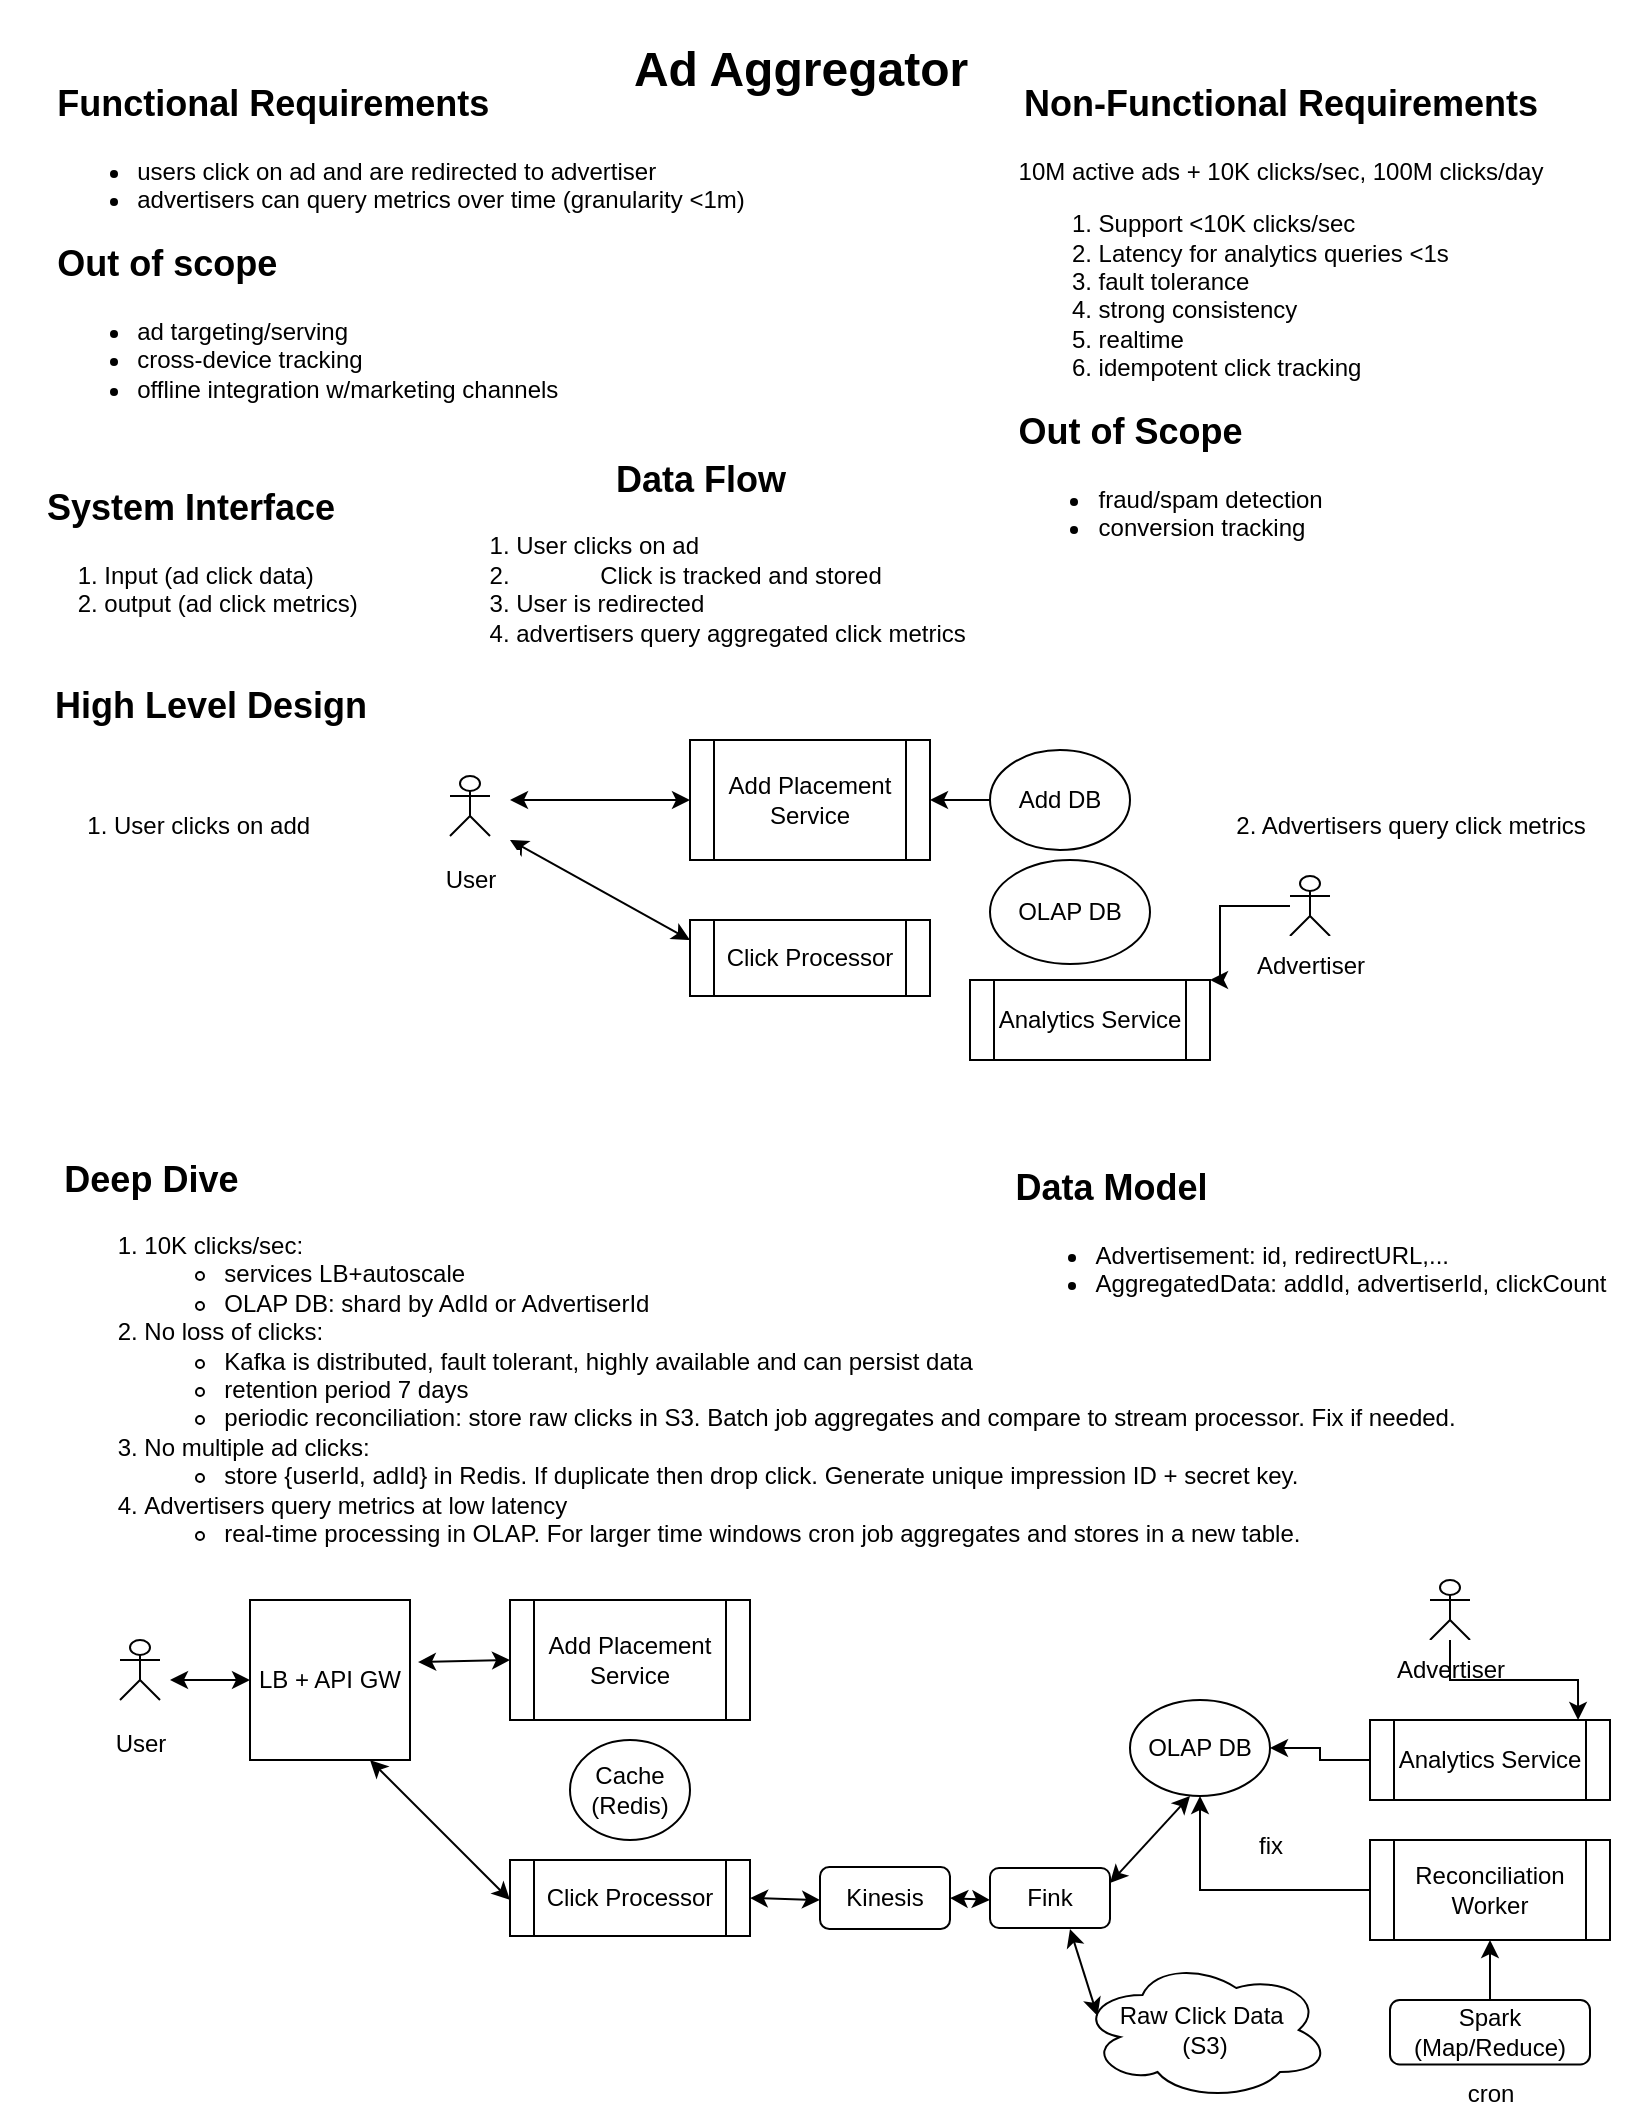 <mxfile version="26.2.14">
  <diagram name="Page-1" id="DeLP3k0KMG2PH7q6J_mw">
    <mxGraphModel dx="1205" dy="784" grid="1" gridSize="10" guides="1" tooltips="1" connect="1" arrows="1" fold="1" page="1" pageScale="1" pageWidth="850" pageHeight="1100" math="0" shadow="0">
      <root>
        <mxCell id="0" />
        <mxCell id="1" parent="0" />
        <mxCell id="ItXA_61CWnjTCcT5c4l9-1" value="&lt;h1&gt;Ad Aggregator&lt;/h1&gt;" style="text;html=1;align=center;verticalAlign=middle;resizable=0;points=[];autosize=1;strokeColor=none;fillColor=none;" vertex="1" parent="1">
          <mxGeometry x="320" y="20" width="190" height="70" as="geometry" />
        </mxCell>
        <mxCell id="ItXA_61CWnjTCcT5c4l9-2" value="&lt;h2 style=&quot;text-align: left;&quot;&gt;Functional Requirements&lt;/h2&gt;&lt;div&gt;&lt;ul&gt;&lt;li style=&quot;text-align: left;&quot;&gt;users click on ad and are redirected to advertiser&lt;/li&gt;&lt;li style=&quot;text-align: left;&quot;&gt;advertisers can query metrics over time (granularity &amp;lt;1m)&lt;/li&gt;&lt;/ul&gt;&lt;h2 style=&quot;text-align: left;&quot;&gt;Out of scope&lt;/h2&gt;&lt;/div&gt;&lt;div style=&quot;&quot;&gt;&lt;ul&gt;&lt;li style=&quot;text-align: left;&quot;&gt;ad targeting/serving&lt;/li&gt;&lt;li style=&quot;text-align: left;&quot;&gt;cross-device tracking&lt;/li&gt;&lt;li style=&quot;text-align: left;&quot;&gt;offline integration w/marketing channels&lt;/li&gt;&lt;/ul&gt;&lt;/div&gt;" style="text;html=1;align=center;verticalAlign=middle;resizable=0;points=[];autosize=1;strokeColor=none;fillColor=none;" vertex="1" parent="1">
          <mxGeometry x="30" y="40" width="370" height="200" as="geometry" />
        </mxCell>
        <mxCell id="ItXA_61CWnjTCcT5c4l9-3" value="&lt;h2&gt;Non-Functional Requirements&lt;/h2&gt;&lt;div&gt;10M active ads + 10K clicks/sec, 100M clicks/day&lt;/div&gt;&lt;div&gt;&lt;ol&gt;&lt;li style=&quot;text-align: left;&quot;&gt;Support &amp;lt;10K clicks/sec&lt;/li&gt;&lt;li style=&quot;text-align: left;&quot;&gt;Latency for analytics queries &amp;lt;1s&lt;/li&gt;&lt;li style=&quot;text-align: left;&quot;&gt;fault tolerance&lt;/li&gt;&lt;li style=&quot;text-align: left;&quot;&gt;strong consistency&lt;/li&gt;&lt;li style=&quot;text-align: left;&quot;&gt;realtime&lt;/li&gt;&lt;li style=&quot;text-align: left;&quot;&gt;idempotent click tracking&lt;/li&gt;&lt;/ol&gt;&lt;h2 style=&quot;text-align: left;&quot;&gt;Out of Scope&lt;/h2&gt;&lt;/div&gt;&lt;div&gt;&lt;ul&gt;&lt;li style=&quot;text-align: left;&quot;&gt;fraud/spam detection&lt;/li&gt;&lt;li style=&quot;text-align: left;&quot;&gt;conversion tracking&lt;/li&gt;&lt;/ul&gt;&lt;/div&gt;" style="text;html=1;align=center;verticalAlign=middle;resizable=0;points=[];autosize=1;strokeColor=none;fillColor=none;" vertex="1" parent="1">
          <mxGeometry x="510" y="40" width="290" height="270" as="geometry" />
        </mxCell>
        <mxCell id="ItXA_61CWnjTCcT5c4l9-4" value="&lt;h2&gt;System Interface&lt;/h2&gt;&lt;div&gt;&lt;ol&gt;&lt;li style=&quot;text-align: left;&quot;&gt;&lt;span style=&quot;background-color: transparent; color: light-dark(rgb(0, 0, 0), rgb(255, 255, 255));&quot;&gt;Input (ad click data)&lt;/span&gt;&lt;/li&gt;&lt;li style=&quot;text-align: left;&quot;&gt;&lt;span style=&quot;background-color: transparent; color: light-dark(rgb(0, 0, 0), rgb(255, 255, 255));&quot;&gt;output (ad click metrics)&lt;/span&gt;&lt;/li&gt;&lt;/ol&gt;&lt;/div&gt;" style="text;html=1;align=center;verticalAlign=middle;resizable=0;points=[];autosize=1;strokeColor=none;fillColor=none;" vertex="1" parent="1">
          <mxGeometry x="15" y="240" width="190" height="110" as="geometry" />
        </mxCell>
        <mxCell id="ItXA_61CWnjTCcT5c4l9-5" value="&lt;h2&gt;Data Flow&lt;/h2&gt;&lt;div&gt;&lt;ol&gt;&lt;li style=&quot;text-align: left;&quot;&gt;User clicks on ad&lt;/li&gt;&lt;li&gt;Click is tracked and stored&lt;/li&gt;&lt;li style=&quot;text-align: left;&quot;&gt;User is redirected&lt;/li&gt;&lt;li style=&quot;text-align: left;&quot;&gt;advertisers query aggregated click metrics&lt;/li&gt;&lt;/ol&gt;&lt;/div&gt;" style="text;html=1;align=center;verticalAlign=middle;resizable=0;points=[];autosize=1;strokeColor=none;fillColor=none;" vertex="1" parent="1">
          <mxGeometry x="220" y="230" width="290" height="130" as="geometry" />
        </mxCell>
        <mxCell id="ItXA_61CWnjTCcT5c4l9-6" value="&lt;h2&gt;High Level Design&lt;/h2&gt;" style="text;html=1;align=center;verticalAlign=middle;resizable=0;points=[];autosize=1;strokeColor=none;fillColor=none;" vertex="1" parent="1">
          <mxGeometry x="30" y="343" width="180" height="60" as="geometry" />
        </mxCell>
        <mxCell id="ItXA_61CWnjTCcT5c4l9-7" value="&lt;ol&gt;&lt;li&gt;User clicks on add&lt;/li&gt;&lt;/ol&gt;" style="text;html=1;align=left;verticalAlign=middle;resizable=0;points=[];autosize=1;strokeColor=none;fillColor=none;" vertex="1" parent="1">
          <mxGeometry x="30" y="408" width="160" height="50" as="geometry" />
        </mxCell>
        <mxCell id="ItXA_61CWnjTCcT5c4l9-8" value="Actor" style="shape=umlActor;verticalLabelPosition=bottom;verticalAlign=top;html=1;outlineConnect=0;" vertex="1" parent="1">
          <mxGeometry x="240" y="408" width="20" height="30" as="geometry" />
        </mxCell>
        <mxCell id="ItXA_61CWnjTCcT5c4l9-9" value="Add Placement Service" style="shape=process;whiteSpace=wrap;html=1;backgroundOutline=1;" vertex="1" parent="1">
          <mxGeometry x="360" y="390" width="120" height="60" as="geometry" />
        </mxCell>
        <mxCell id="ItXA_61CWnjTCcT5c4l9-12" value="" style="edgeStyle=orthogonalEdgeStyle;rounded=0;orthogonalLoop=1;jettySize=auto;html=1;" edge="1" parent="1" source="ItXA_61CWnjTCcT5c4l9-10" target="ItXA_61CWnjTCcT5c4l9-9">
          <mxGeometry relative="1" as="geometry" />
        </mxCell>
        <mxCell id="ItXA_61CWnjTCcT5c4l9-10" value="Add DB" style="ellipse;whiteSpace=wrap;html=1;" vertex="1" parent="1">
          <mxGeometry x="510" y="395" width="70" height="50" as="geometry" />
        </mxCell>
        <mxCell id="ItXA_61CWnjTCcT5c4l9-13" value="" style="endArrow=classic;startArrow=classic;html=1;rounded=0;" edge="1" parent="1">
          <mxGeometry width="50" height="50" relative="1" as="geometry">
            <mxPoint x="270" y="420" as="sourcePoint" />
            <mxPoint x="360" y="420" as="targetPoint" />
          </mxGeometry>
        </mxCell>
        <mxCell id="ItXA_61CWnjTCcT5c4l9-14" value="Click Processor" style="shape=process;whiteSpace=wrap;html=1;backgroundOutline=1;" vertex="1" parent="1">
          <mxGeometry x="360" y="480" width="120" height="38" as="geometry" />
        </mxCell>
        <mxCell id="ItXA_61CWnjTCcT5c4l9-15" value="" style="endArrow=classic;startArrow=classic;html=1;rounded=0;" edge="1" parent="1">
          <mxGeometry width="50" height="50" relative="1" as="geometry">
            <mxPoint x="270" y="440" as="sourcePoint" />
            <mxPoint x="360" y="490" as="targetPoint" />
          </mxGeometry>
        </mxCell>
        <mxCell id="ItXA_61CWnjTCcT5c4l9-17" value="2. Advertisers query click metrics" style="text;html=1;align=center;verticalAlign=middle;resizable=0;points=[];autosize=1;strokeColor=none;fillColor=none;" vertex="1" parent="1">
          <mxGeometry x="620" y="418" width="200" height="30" as="geometry" />
        </mxCell>
        <mxCell id="ItXA_61CWnjTCcT5c4l9-27" value="" style="edgeStyle=orthogonalEdgeStyle;rounded=0;orthogonalLoop=1;jettySize=auto;html=1;" edge="1" parent="1" source="ItXA_61CWnjTCcT5c4l9-19" target="ItXA_61CWnjTCcT5c4l9-22">
          <mxGeometry relative="1" as="geometry">
            <Array as="points">
              <mxPoint x="625" y="473" />
              <mxPoint x="625" y="510" />
            </Array>
          </mxGeometry>
        </mxCell>
        <mxCell id="ItXA_61CWnjTCcT5c4l9-19" value="Actor" style="shape=umlActor;verticalLabelPosition=bottom;verticalAlign=top;html=1;outlineConnect=0;" vertex="1" parent="1">
          <mxGeometry x="660" y="458" width="20" height="30" as="geometry" />
        </mxCell>
        <mxCell id="ItXA_61CWnjTCcT5c4l9-20" value="Advertiser" style="text;html=1;align=center;verticalAlign=middle;resizable=0;points=[];autosize=1;strokeColor=none;fillColor=default;" vertex="1" parent="1">
          <mxGeometry x="630" y="488" width="80" height="30" as="geometry" />
        </mxCell>
        <mxCell id="ItXA_61CWnjTCcT5c4l9-21" value="User" style="text;html=1;align=center;verticalAlign=middle;resizable=0;points=[];autosize=1;strokeColor=none;fillColor=default;" vertex="1" parent="1">
          <mxGeometry x="225" y="445" width="50" height="30" as="geometry" />
        </mxCell>
        <mxCell id="ItXA_61CWnjTCcT5c4l9-22" value="Analytics Service" style="shape=process;whiteSpace=wrap;html=1;backgroundOutline=1;" vertex="1" parent="1">
          <mxGeometry x="500" y="510" width="120" height="40" as="geometry" />
        </mxCell>
        <mxCell id="ItXA_61CWnjTCcT5c4l9-23" value="OLAP DB" style="ellipse;whiteSpace=wrap;html=1;" vertex="1" parent="1">
          <mxGeometry x="510" y="450" width="80" height="52" as="geometry" />
        </mxCell>
        <mxCell id="ItXA_61CWnjTCcT5c4l9-28" value="&lt;h2 style=&quot;text-align: left;&quot;&gt;Deep Dive&lt;/h2&gt;&lt;div&gt;&lt;ol&gt;&lt;li style=&quot;text-align: left;&quot;&gt;10K clicks/sec:&lt;/li&gt;&lt;ul&gt;&lt;li style=&quot;text-align: left;&quot;&gt;services LB+autoscale&lt;/li&gt;&lt;li style=&quot;text-align: left;&quot;&gt;OLAP DB: shard by AdId or AdvertiserId&lt;/li&gt;&lt;/ul&gt;&lt;li style=&quot;text-align: left;&quot;&gt;No loss of clicks:&lt;/li&gt;&lt;ul&gt;&lt;li style=&quot;text-align: left;&quot;&gt;Kafka is distributed, fault tolerant, highly available and can persist data&lt;/li&gt;&lt;li style=&quot;text-align: left;&quot;&gt;retention period 7 days&lt;/li&gt;&lt;li style=&quot;text-align: left;&quot;&gt;periodic reconciliation: store raw clicks in S3. Batch job aggregates and compare to stream processor. Fix if needed.&lt;/li&gt;&lt;/ul&gt;&lt;li style=&quot;text-align: left;&quot;&gt;No multiple ad clicks:&lt;/li&gt;&lt;ul&gt;&lt;li style=&quot;text-align: left;&quot;&gt;store {userId, adId} in Redis. If duplicate then drop click. Generate unique impression ID + secret key.&lt;/li&gt;&lt;/ul&gt;&lt;li style=&quot;text-align: left;&quot;&gt;Advertisers query metrics at low latency&lt;/li&gt;&lt;ul&gt;&lt;li style=&quot;text-align: left;&quot;&gt;real-time processing in OLAP. For larger time windows cron job aggregates and stores in a new table.&lt;/li&gt;&lt;/ul&gt;&lt;/ol&gt;&lt;/div&gt;" style="text;html=1;align=center;verticalAlign=middle;whiteSpace=wrap;rounded=0;" vertex="1" parent="1">
          <mxGeometry x="30" y="640" width="730" height="110" as="geometry" />
        </mxCell>
        <mxCell id="ItXA_61CWnjTCcT5c4l9-30" value="&lt;h2 style=&quot;text-align: left;&quot;&gt;Data Model&lt;/h2&gt;&lt;div&gt;&lt;ul&gt;&lt;li style=&quot;text-align: left;&quot;&gt;Advertisement: id, redirectURL,...&lt;/li&gt;&lt;li style=&quot;text-align: left;&quot;&gt;AggregatedData: addId, advertiserId, clickCount&lt;/li&gt;&lt;/ul&gt;&lt;/div&gt;" style="text;html=1;align=center;verticalAlign=middle;resizable=0;points=[];autosize=1;strokeColor=none;fillColor=none;" vertex="1" parent="1">
          <mxGeometry x="510" y="580" width="320" height="110" as="geometry" />
        </mxCell>
        <mxCell id="ItXA_61CWnjTCcT5c4l9-31" value="Actor" style="shape=umlActor;verticalLabelPosition=bottom;verticalAlign=top;html=1;outlineConnect=0;" vertex="1" parent="1">
          <mxGeometry x="75" y="840" width="20" height="30" as="geometry" />
        </mxCell>
        <mxCell id="ItXA_61CWnjTCcT5c4l9-32" value="User" style="text;html=1;align=center;verticalAlign=middle;resizable=0;points=[];autosize=1;strokeColor=none;fillColor=default;" vertex="1" parent="1">
          <mxGeometry x="60" y="877" width="50" height="30" as="geometry" />
        </mxCell>
        <mxCell id="ItXA_61CWnjTCcT5c4l9-33" value="" style="endArrow=classic;startArrow=classic;html=1;rounded=0;" edge="1" parent="1" target="ItXA_61CWnjTCcT5c4l9-34">
          <mxGeometry width="50" height="50" relative="1" as="geometry">
            <mxPoint x="100" y="860" as="sourcePoint" />
            <mxPoint x="180" y="860" as="targetPoint" />
          </mxGeometry>
        </mxCell>
        <mxCell id="ItXA_61CWnjTCcT5c4l9-34" value="LB + API GW" style="whiteSpace=wrap;html=1;aspect=fixed;" vertex="1" parent="1">
          <mxGeometry x="140" y="820" width="80" height="80" as="geometry" />
        </mxCell>
        <mxCell id="ItXA_61CWnjTCcT5c4l9-36" value="Add Placement Service" style="shape=process;whiteSpace=wrap;html=1;backgroundOutline=1;" vertex="1" parent="1">
          <mxGeometry x="270" y="820" width="120" height="60" as="geometry" />
        </mxCell>
        <mxCell id="ItXA_61CWnjTCcT5c4l9-37" value="Click Processor" style="shape=process;whiteSpace=wrap;html=1;backgroundOutline=1;" vertex="1" parent="1">
          <mxGeometry x="270" y="950" width="120" height="38" as="geometry" />
        </mxCell>
        <mxCell id="ItXA_61CWnjTCcT5c4l9-38" value="Cache (Redis)" style="ellipse;whiteSpace=wrap;html=1;" vertex="1" parent="1">
          <mxGeometry x="300" y="890" width="60" height="50" as="geometry" />
        </mxCell>
        <mxCell id="ItXA_61CWnjTCcT5c4l9-39" value="" style="endArrow=classic;startArrow=classic;html=1;rounded=0;exitX=0.75;exitY=1;exitDx=0;exitDy=0;" edge="1" parent="1" source="ItXA_61CWnjTCcT5c4l9-34">
          <mxGeometry width="50" height="50" relative="1" as="geometry">
            <mxPoint x="220" y="1020" as="sourcePoint" />
            <mxPoint x="270" y="970" as="targetPoint" />
          </mxGeometry>
        </mxCell>
        <mxCell id="ItXA_61CWnjTCcT5c4l9-40" value="" style="endArrow=classic;startArrow=classic;html=1;rounded=0;exitX=1.05;exitY=0.388;exitDx=0;exitDy=0;exitPerimeter=0;" edge="1" parent="1" source="ItXA_61CWnjTCcT5c4l9-34">
          <mxGeometry width="50" height="50" relative="1" as="geometry">
            <mxPoint x="220" y="900" as="sourcePoint" />
            <mxPoint x="270" y="850" as="targetPoint" />
          </mxGeometry>
        </mxCell>
        <mxCell id="ItXA_61CWnjTCcT5c4l9-41" value="Kinesis" style="rounded=1;whiteSpace=wrap;html=1;" vertex="1" parent="1">
          <mxGeometry x="425" y="953.5" width="65" height="31" as="geometry" />
        </mxCell>
        <mxCell id="ItXA_61CWnjTCcT5c4l9-42" value="Fink" style="rounded=1;whiteSpace=wrap;html=1;" vertex="1" parent="1">
          <mxGeometry x="510" y="954" width="60" height="30" as="geometry" />
        </mxCell>
        <mxCell id="ItXA_61CWnjTCcT5c4l9-43" value="OLAP DB" style="ellipse;whiteSpace=wrap;html=1;" vertex="1" parent="1">
          <mxGeometry x="580" y="870" width="70" height="48" as="geometry" />
        </mxCell>
        <mxCell id="ItXA_61CWnjTCcT5c4l9-44" value="Actor" style="shape=umlActor;verticalLabelPosition=bottom;verticalAlign=top;html=1;outlineConnect=0;" vertex="1" parent="1">
          <mxGeometry x="730" y="810" width="20" height="30" as="geometry" />
        </mxCell>
        <mxCell id="ItXA_61CWnjTCcT5c4l9-45" value="Advertiser" style="text;html=1;align=center;verticalAlign=middle;resizable=0;points=[];autosize=1;strokeColor=none;fillColor=default;" vertex="1" parent="1">
          <mxGeometry x="700" y="840" width="80" height="30" as="geometry" />
        </mxCell>
        <mxCell id="ItXA_61CWnjTCcT5c4l9-56" value="" style="edgeStyle=orthogonalEdgeStyle;rounded=0;orthogonalLoop=1;jettySize=auto;html=1;" edge="1" parent="1" source="ItXA_61CWnjTCcT5c4l9-46" target="ItXA_61CWnjTCcT5c4l9-43">
          <mxGeometry relative="1" as="geometry" />
        </mxCell>
        <mxCell id="ItXA_61CWnjTCcT5c4l9-46" value="Analytics Service" style="shape=process;whiteSpace=wrap;html=1;backgroundOutline=1;" vertex="1" parent="1">
          <mxGeometry x="700" y="880" width="120" height="40" as="geometry" />
        </mxCell>
        <mxCell id="ItXA_61CWnjTCcT5c4l9-47" value="" style="endArrow=classic;startArrow=classic;html=1;rounded=0;exitX=1;exitY=0.5;exitDx=0;exitDy=0;" edge="1" parent="1" source="ItXA_61CWnjTCcT5c4l9-37">
          <mxGeometry width="50" height="50" relative="1" as="geometry">
            <mxPoint x="375" y="1020" as="sourcePoint" />
            <mxPoint x="425" y="970" as="targetPoint" />
          </mxGeometry>
        </mxCell>
        <mxCell id="ItXA_61CWnjTCcT5c4l9-48" value="" style="endArrow=classic;startArrow=classic;html=1;rounded=0;exitX=1;exitY=0.5;exitDx=0;exitDy=0;" edge="1" parent="1" source="ItXA_61CWnjTCcT5c4l9-41">
          <mxGeometry width="50" height="50" relative="1" as="geometry">
            <mxPoint x="460" y="1020" as="sourcePoint" />
            <mxPoint x="510" y="970" as="targetPoint" />
          </mxGeometry>
        </mxCell>
        <mxCell id="ItXA_61CWnjTCcT5c4l9-49" value="" style="endArrow=classic;startArrow=classic;html=1;rounded=0;exitX=1;exitY=0.25;exitDx=0;exitDy=0;" edge="1" parent="1" source="ItXA_61CWnjTCcT5c4l9-42">
          <mxGeometry width="50" height="50" relative="1" as="geometry">
            <mxPoint x="560" y="968" as="sourcePoint" />
            <mxPoint x="610" y="918" as="targetPoint" />
          </mxGeometry>
        </mxCell>
        <mxCell id="ItXA_61CWnjTCcT5c4l9-50" value="Raw Click Data&amp;nbsp;&lt;div&gt;(S3)&lt;/div&gt;" style="ellipse;shape=cloud;whiteSpace=wrap;html=1;" vertex="1" parent="1">
          <mxGeometry x="555" y="1000" width="125" height="70" as="geometry" />
        </mxCell>
        <mxCell id="ItXA_61CWnjTCcT5c4l9-51" value="" style="endArrow=classic;startArrow=classic;html=1;rounded=0;exitX=0.07;exitY=0.4;exitDx=0;exitDy=0;exitPerimeter=0;" edge="1" parent="1" source="ItXA_61CWnjTCcT5c4l9-50">
          <mxGeometry width="50" height="50" relative="1" as="geometry">
            <mxPoint x="500" y="1034.5" as="sourcePoint" />
            <mxPoint x="550" y="984.5" as="targetPoint" />
          </mxGeometry>
        </mxCell>
        <mxCell id="ItXA_61CWnjTCcT5c4l9-57" style="edgeStyle=orthogonalEdgeStyle;rounded=0;orthogonalLoop=1;jettySize=auto;html=1;" edge="1" parent="1" source="ItXA_61CWnjTCcT5c4l9-52" target="ItXA_61CWnjTCcT5c4l9-43">
          <mxGeometry relative="1" as="geometry" />
        </mxCell>
        <mxCell id="ItXA_61CWnjTCcT5c4l9-52" value="Reconciliation Worker" style="shape=process;whiteSpace=wrap;html=1;backgroundOutline=1;" vertex="1" parent="1">
          <mxGeometry x="700" y="940" width="120" height="50" as="geometry" />
        </mxCell>
        <mxCell id="ItXA_61CWnjTCcT5c4l9-59" value="" style="edgeStyle=orthogonalEdgeStyle;rounded=0;orthogonalLoop=1;jettySize=auto;html=1;" edge="1" parent="1" source="ItXA_61CWnjTCcT5c4l9-53" target="ItXA_61CWnjTCcT5c4l9-52">
          <mxGeometry relative="1" as="geometry" />
        </mxCell>
        <mxCell id="ItXA_61CWnjTCcT5c4l9-53" value="Spark (Map/Reduce)" style="rounded=1;whiteSpace=wrap;html=1;" vertex="1" parent="1">
          <mxGeometry x="710" y="1020" width="100" height="32.25" as="geometry" />
        </mxCell>
        <mxCell id="ItXA_61CWnjTCcT5c4l9-55" value="cron" style="text;html=1;align=center;verticalAlign=middle;resizable=0;points=[];autosize=1;strokeColor=none;fillColor=none;" vertex="1" parent="1">
          <mxGeometry x="735" y="1052.25" width="50" height="30" as="geometry" />
        </mxCell>
        <mxCell id="ItXA_61CWnjTCcT5c4l9-58" value="fix" style="text;html=1;align=center;verticalAlign=middle;resizable=0;points=[];autosize=1;strokeColor=none;fillColor=none;" vertex="1" parent="1">
          <mxGeometry x="630" y="928" width="40" height="30" as="geometry" />
        </mxCell>
        <mxCell id="ItXA_61CWnjTCcT5c4l9-61" style="edgeStyle=orthogonalEdgeStyle;rounded=0;orthogonalLoop=1;jettySize=auto;html=1;entryX=0.867;entryY=0;entryDx=0;entryDy=0;entryPerimeter=0;" edge="1" parent="1" source="ItXA_61CWnjTCcT5c4l9-44" target="ItXA_61CWnjTCcT5c4l9-46">
          <mxGeometry relative="1" as="geometry" />
        </mxCell>
      </root>
    </mxGraphModel>
  </diagram>
</mxfile>
